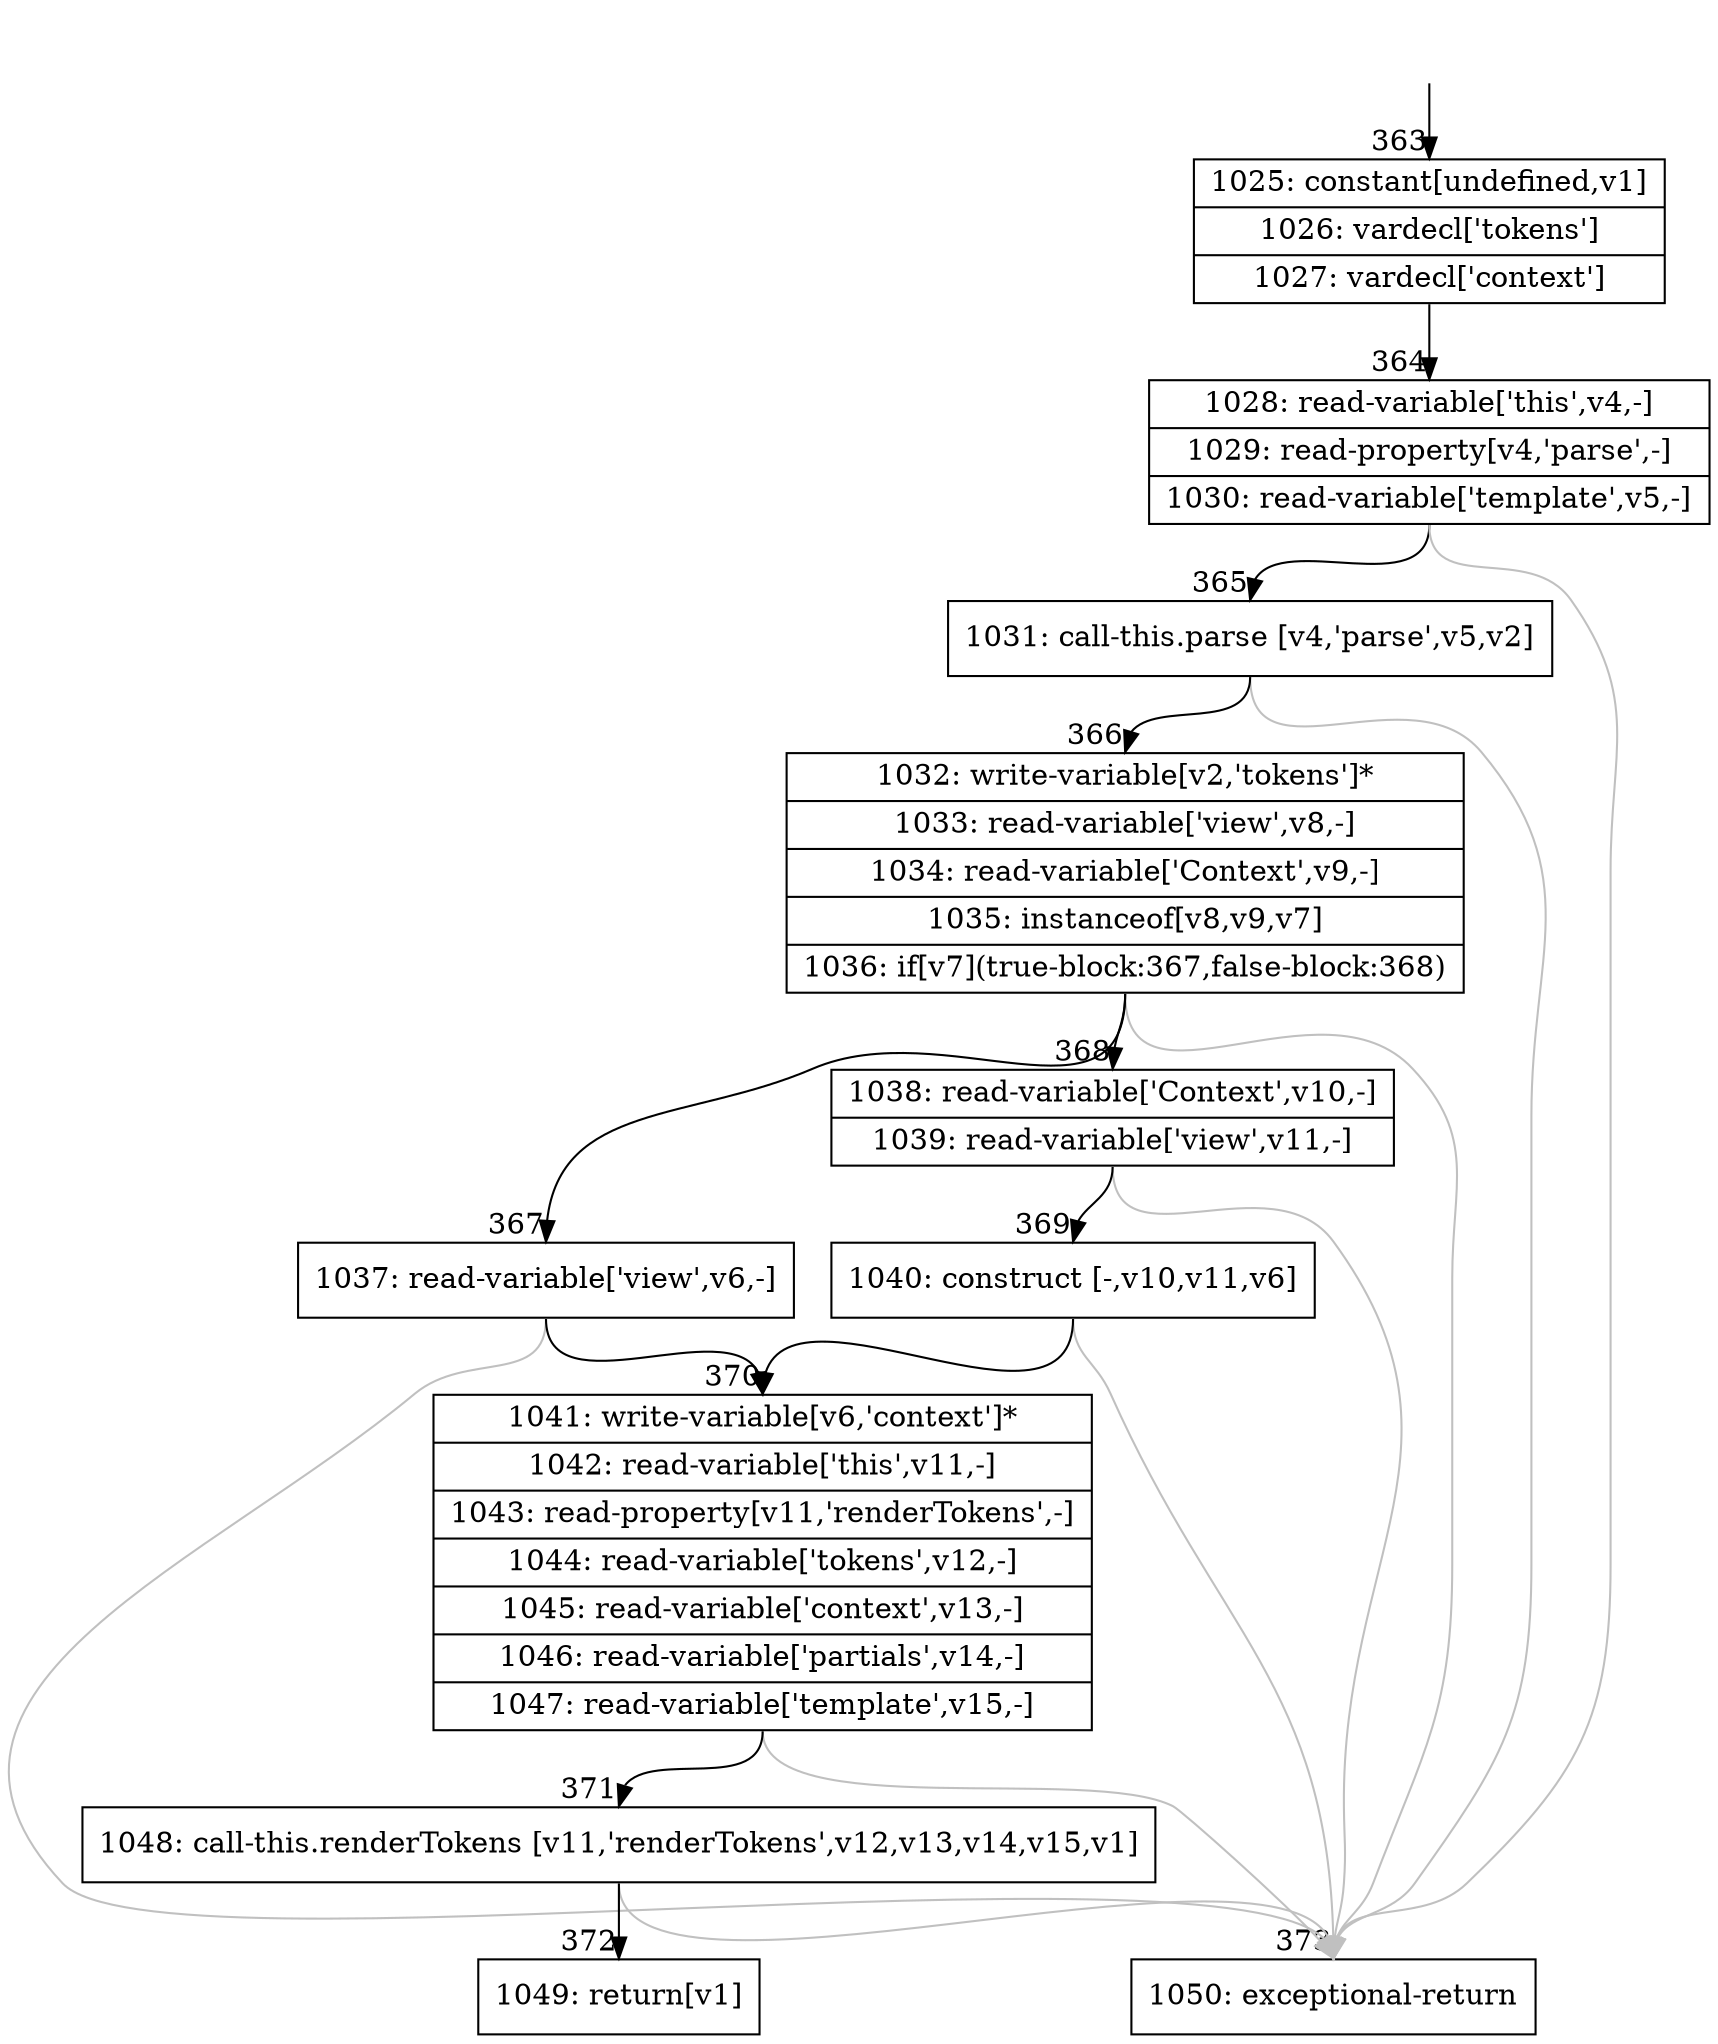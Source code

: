 digraph {
rankdir="TD"
BB_entry25[shape=none,label=""];
BB_entry25 -> BB363 [tailport=s, headport=n, headlabel="    363"]
BB363 [shape=record label="{1025: constant[undefined,v1]|1026: vardecl['tokens']|1027: vardecl['context']}" ] 
BB363 -> BB364 [tailport=s, headport=n, headlabel="      364"]
BB364 [shape=record label="{1028: read-variable['this',v4,-]|1029: read-property[v4,'parse',-]|1030: read-variable['template',v5,-]}" ] 
BB364 -> BB365 [tailport=s, headport=n, headlabel="      365"]
BB364 -> BB373 [tailport=s, headport=n, color=gray, headlabel="      373"]
BB365 [shape=record label="{1031: call-this.parse [v4,'parse',v5,v2]}" ] 
BB365 -> BB366 [tailport=s, headport=n, headlabel="      366"]
BB365 -> BB373 [tailport=s, headport=n, color=gray]
BB366 [shape=record label="{1032: write-variable[v2,'tokens']*|1033: read-variable['view',v8,-]|1034: read-variable['Context',v9,-]|1035: instanceof[v8,v9,v7]|1036: if[v7](true-block:367,false-block:368)}" ] 
BB366 -> BB367 [tailport=s, headport=n, headlabel="      367"]
BB366 -> BB368 [tailport=s, headport=n, headlabel="      368"]
BB366 -> BB373 [tailport=s, headport=n, color=gray]
BB367 [shape=record label="{1037: read-variable['view',v6,-]}" ] 
BB367 -> BB370 [tailport=s, headport=n, headlabel="      370"]
BB367 -> BB373 [tailport=s, headport=n, color=gray]
BB368 [shape=record label="{1038: read-variable['Context',v10,-]|1039: read-variable['view',v11,-]}" ] 
BB368 -> BB369 [tailport=s, headport=n, headlabel="      369"]
BB368 -> BB373 [tailport=s, headport=n, color=gray]
BB369 [shape=record label="{1040: construct [-,v10,v11,v6]}" ] 
BB369 -> BB370 [tailport=s, headport=n]
BB369 -> BB373 [tailport=s, headport=n, color=gray]
BB370 [shape=record label="{1041: write-variable[v6,'context']*|1042: read-variable['this',v11,-]|1043: read-property[v11,'renderTokens',-]|1044: read-variable['tokens',v12,-]|1045: read-variable['context',v13,-]|1046: read-variable['partials',v14,-]|1047: read-variable['template',v15,-]}" ] 
BB370 -> BB371 [tailport=s, headport=n, headlabel="      371"]
BB370 -> BB373 [tailport=s, headport=n, color=gray]
BB371 [shape=record label="{1048: call-this.renderTokens [v11,'renderTokens',v12,v13,v14,v15,v1]}" ] 
BB371 -> BB372 [tailport=s, headport=n, headlabel="      372"]
BB371 -> BB373 [tailport=s, headport=n, color=gray]
BB372 [shape=record label="{1049: return[v1]}" ] 
BB373 [shape=record label="{1050: exceptional-return}" ] 
//#$~ 448
}

